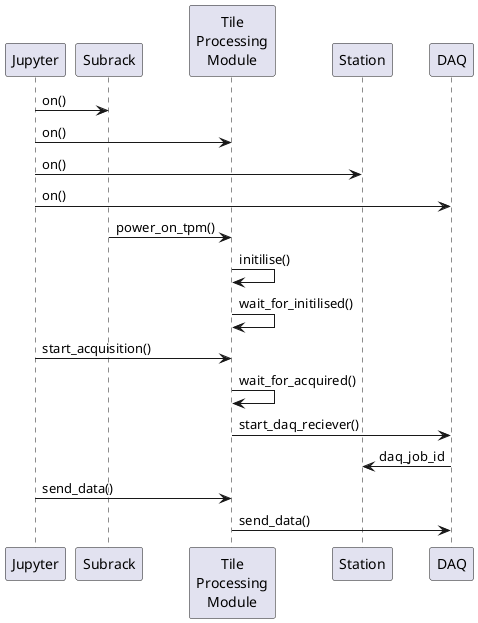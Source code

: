 @startuml
participant "Jupyter" as jupyter
participant "Subrack" as subrack
participant "Tile\nProcessing\nModule" as tpm
participant "Station" as station
participant "DAQ" as daq

jupyter -> subrack: on()
jupyter -> tpm: on()
jupyter -> station: on()
jupyter -> daq: on()
subrack -> tpm: power_on_tpm()
tpm -> tpm: initilise()
tpm -> tpm: wait_for_initilised()
jupyter -> tpm: start_acquisition()
tpm -> tpm: wait_for_acquired()

tpm -> daq: start_daq_reciever()
daq -> station: daq_job_id

jupyter -> tpm: send_data()
tpm -> daq: send_data()

@enduml